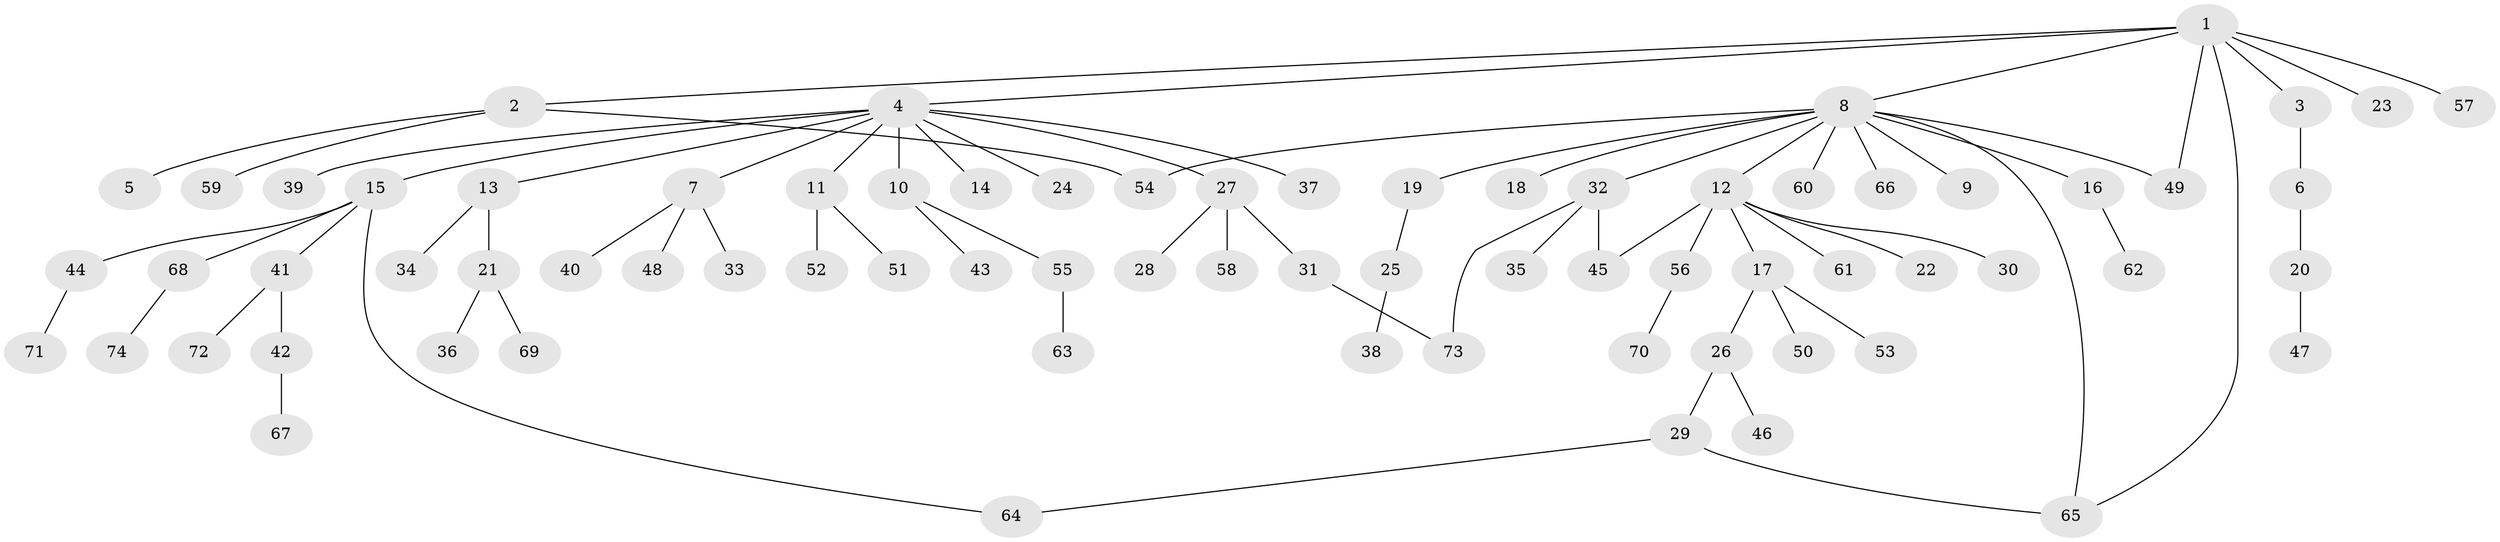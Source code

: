 // Generated by graph-tools (version 1.1) at 2025/01/03/09/25 03:01:57]
// undirected, 74 vertices, 80 edges
graph export_dot {
graph [start="1"]
  node [color=gray90,style=filled];
  1;
  2;
  3;
  4;
  5;
  6;
  7;
  8;
  9;
  10;
  11;
  12;
  13;
  14;
  15;
  16;
  17;
  18;
  19;
  20;
  21;
  22;
  23;
  24;
  25;
  26;
  27;
  28;
  29;
  30;
  31;
  32;
  33;
  34;
  35;
  36;
  37;
  38;
  39;
  40;
  41;
  42;
  43;
  44;
  45;
  46;
  47;
  48;
  49;
  50;
  51;
  52;
  53;
  54;
  55;
  56;
  57;
  58;
  59;
  60;
  61;
  62;
  63;
  64;
  65;
  66;
  67;
  68;
  69;
  70;
  71;
  72;
  73;
  74;
  1 -- 2;
  1 -- 3;
  1 -- 4;
  1 -- 8;
  1 -- 23;
  1 -- 49;
  1 -- 57;
  1 -- 65;
  2 -- 5;
  2 -- 54;
  2 -- 59;
  3 -- 6;
  4 -- 7;
  4 -- 10;
  4 -- 11;
  4 -- 13;
  4 -- 14;
  4 -- 15;
  4 -- 24;
  4 -- 27;
  4 -- 37;
  4 -- 39;
  6 -- 20;
  7 -- 33;
  7 -- 40;
  7 -- 48;
  8 -- 9;
  8 -- 12;
  8 -- 16;
  8 -- 18;
  8 -- 19;
  8 -- 32;
  8 -- 49;
  8 -- 54;
  8 -- 60;
  8 -- 65;
  8 -- 66;
  10 -- 43;
  10 -- 55;
  11 -- 51;
  11 -- 52;
  12 -- 17;
  12 -- 22;
  12 -- 30;
  12 -- 45;
  12 -- 56;
  12 -- 61;
  13 -- 21;
  13 -- 34;
  15 -- 41;
  15 -- 44;
  15 -- 64;
  15 -- 68;
  16 -- 62;
  17 -- 26;
  17 -- 50;
  17 -- 53;
  19 -- 25;
  20 -- 47;
  21 -- 36;
  21 -- 69;
  25 -- 38;
  26 -- 29;
  26 -- 46;
  27 -- 28;
  27 -- 31;
  27 -- 58;
  29 -- 64;
  29 -- 65;
  31 -- 73;
  32 -- 35;
  32 -- 45;
  32 -- 73;
  41 -- 42;
  41 -- 72;
  42 -- 67;
  44 -- 71;
  55 -- 63;
  56 -- 70;
  68 -- 74;
}
